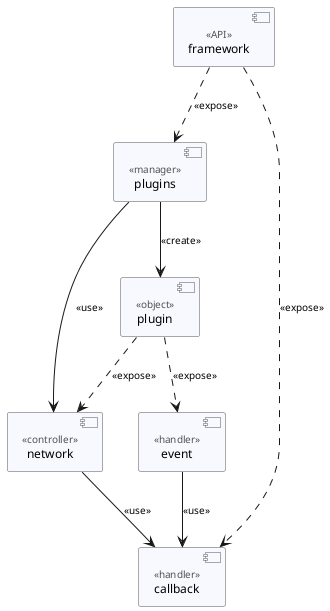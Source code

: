 @startuml Cogspinner

skinparam ClassFontSize 12pt
skinparam ClassFontName Consolas
skinparam ComponentBackgroundColor GhostWhite
skinparam ComponentBorderColor #565656
skinparam ComponentFontStyle normal
skinparam ComponentFontSize 12pt
skinparam ComponentFontName Consolas
skinparam ComponentStereotypeFontName Consolas
skinparam ComponentStereotypeFontSize 10pt
skinparam ComponentStereotypeFontColor #515151
skinparam InterfaceBackgroundColor Orange
skinparam NoteFontName Franklin Gothic Medium
skinparam NoteFontSize 12pt
skinparam NoteFontColor black
skinparam NoteBackgroundColor #FEFFDD
skinparam NoteBorderColor #96968D
skinparam ArrowFontName Consolas
skinparam ArrowFontSize 10pt

component "framework" as Framework <<API>>
component "plugins" as Plugins <<manager>>

Framework ..> Plugins : <<expose>>

component "plugin" as Plugin <<object>>

Plugins --> Plugin : <<create>>

component "callback" as Callback <<handler>>

Framework ..> Callback : <<expose>>

component "network" as Network <<controller>>

Plugins --> Network : <<use>>
Network --> Callback : <<use>>
Plugin ..> Network : <<expose>>

component "event" as Event <<handler>>

Event --> Callback : <<use>>
Plugin ..> Event : <<expose>>

@enduml
